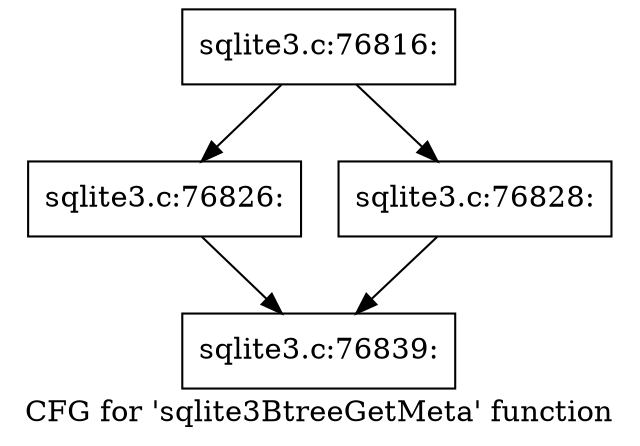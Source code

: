 digraph "CFG for 'sqlite3BtreeGetMeta' function" {
	label="CFG for 'sqlite3BtreeGetMeta' function";

	Node0x55c0f7f8dec0 [shape=record,label="{sqlite3.c:76816:}"];
	Node0x55c0f7f8dec0 -> Node0x55c0f7f93530;
	Node0x55c0f7f8dec0 -> Node0x55c0f7f935d0;
	Node0x55c0f7f93530 [shape=record,label="{sqlite3.c:76826:}"];
	Node0x55c0f7f93530 -> Node0x55c0f7f93580;
	Node0x55c0f7f935d0 [shape=record,label="{sqlite3.c:76828:}"];
	Node0x55c0f7f935d0 -> Node0x55c0f7f93580;
	Node0x55c0f7f93580 [shape=record,label="{sqlite3.c:76839:}"];
}

